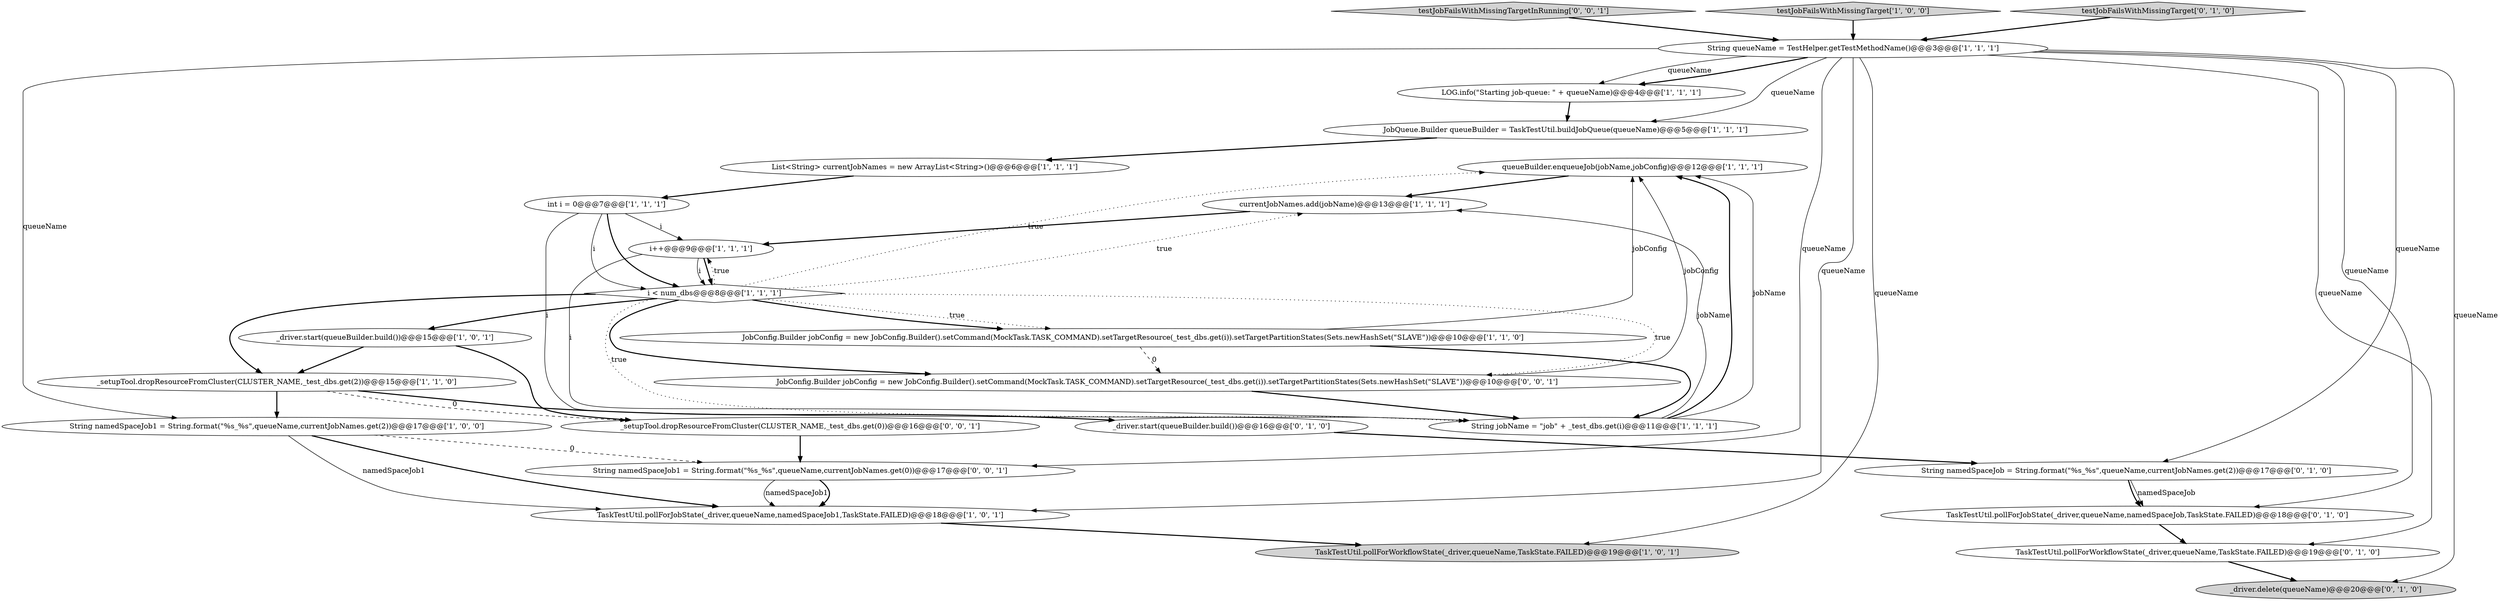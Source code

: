 digraph {
11 [style = filled, label = "queueBuilder.enqueueJob(jobName,jobConfig)@@@12@@@['1', '1', '1']", fillcolor = white, shape = ellipse image = "AAA0AAABBB1BBB"];
22 [style = filled, label = "_driver.start(queueBuilder.build())@@@16@@@['0', '1', '0']", fillcolor = white, shape = ellipse image = "AAA0AAABBB2BBB"];
9 [style = filled, label = "i++@@@9@@@['1', '1', '1']", fillcolor = white, shape = ellipse image = "AAA0AAABBB1BBB"];
6 [style = filled, label = "i < num_dbs@@@8@@@['1', '1', '1']", fillcolor = white, shape = diamond image = "AAA0AAABBB1BBB"];
23 [style = filled, label = "JobConfig.Builder jobConfig = new JobConfig.Builder().setCommand(MockTask.TASK_COMMAND).setTargetResource(_test_dbs.get(i)).setTargetPartitionStates(Sets.newHashSet(\"SLAVE\"))@@@10@@@['0', '0', '1']", fillcolor = white, shape = ellipse image = "AAA0AAABBB3BBB"];
2 [style = filled, label = "TaskTestUtil.pollForWorkflowState(_driver,queueName,TaskState.FAILED)@@@19@@@['1', '0', '1']", fillcolor = lightgray, shape = ellipse image = "AAA0AAABBB1BBB"];
4 [style = filled, label = "String jobName = \"job\" + _test_dbs.get(i)@@@11@@@['1', '1', '1']", fillcolor = white, shape = ellipse image = "AAA0AAABBB1BBB"];
24 [style = filled, label = "_setupTool.dropResourceFromCluster(CLUSTER_NAME,_test_dbs.get(0))@@@16@@@['0', '0', '1']", fillcolor = white, shape = ellipse image = "AAA0AAABBB3BBB"];
25 [style = filled, label = "testJobFailsWithMissingTargetInRunning['0', '0', '1']", fillcolor = lightgray, shape = diamond image = "AAA0AAABBB3BBB"];
26 [style = filled, label = "String namedSpaceJob1 = String.format(\"%s_%s\",queueName,currentJobNames.get(0))@@@17@@@['0', '0', '1']", fillcolor = white, shape = ellipse image = "AAA0AAABBB3BBB"];
18 [style = filled, label = "String namedSpaceJob = String.format(\"%s_%s\",queueName,currentJobNames.get(2))@@@17@@@['0', '1', '0']", fillcolor = white, shape = ellipse image = "AAA0AAABBB2BBB"];
15 [style = filled, label = "testJobFailsWithMissingTarget['1', '0', '0']", fillcolor = lightgray, shape = diamond image = "AAA0AAABBB1BBB"];
0 [style = filled, label = "String queueName = TestHelper.getTestMethodName()@@@3@@@['1', '1', '1']", fillcolor = white, shape = ellipse image = "AAA0AAABBB1BBB"];
16 [style = filled, label = "String namedSpaceJob1 = String.format(\"%s_%s\",queueName,currentJobNames.get(2))@@@17@@@['1', '0', '0']", fillcolor = white, shape = ellipse image = "AAA0AAABBB1BBB"];
17 [style = filled, label = "testJobFailsWithMissingTarget['0', '1', '0']", fillcolor = lightgray, shape = diamond image = "AAA0AAABBB2BBB"];
21 [style = filled, label = "TaskTestUtil.pollForJobState(_driver,queueName,namedSpaceJob,TaskState.FAILED)@@@18@@@['0', '1', '0']", fillcolor = white, shape = ellipse image = "AAA1AAABBB2BBB"];
20 [style = filled, label = "TaskTestUtil.pollForWorkflowState(_driver,queueName,TaskState.FAILED)@@@19@@@['0', '1', '0']", fillcolor = white, shape = ellipse image = "AAA0AAABBB2BBB"];
1 [style = filled, label = "LOG.info(\"Starting job-queue: \" + queueName)@@@4@@@['1', '1', '1']", fillcolor = white, shape = ellipse image = "AAA0AAABBB1BBB"];
7 [style = filled, label = "int i = 0@@@7@@@['1', '1', '1']", fillcolor = white, shape = ellipse image = "AAA0AAABBB1BBB"];
19 [style = filled, label = "_driver.delete(queueName)@@@20@@@['0', '1', '0']", fillcolor = lightgray, shape = ellipse image = "AAA1AAABBB2BBB"];
14 [style = filled, label = "JobConfig.Builder jobConfig = new JobConfig.Builder().setCommand(MockTask.TASK_COMMAND).setTargetResource(_test_dbs.get(i)).setTargetPartitionStates(Sets.newHashSet(\"SLAVE\"))@@@10@@@['1', '1', '0']", fillcolor = white, shape = ellipse image = "AAA0AAABBB1BBB"];
13 [style = filled, label = "currentJobNames.add(jobName)@@@13@@@['1', '1', '1']", fillcolor = white, shape = ellipse image = "AAA0AAABBB1BBB"];
5 [style = filled, label = "List<String> currentJobNames = new ArrayList<String>()@@@6@@@['1', '1', '1']", fillcolor = white, shape = ellipse image = "AAA0AAABBB1BBB"];
8 [style = filled, label = "JobQueue.Builder queueBuilder = TaskTestUtil.buildJobQueue(queueName)@@@5@@@['1', '1', '1']", fillcolor = white, shape = ellipse image = "AAA0AAABBB1BBB"];
3 [style = filled, label = "_setupTool.dropResourceFromCluster(CLUSTER_NAME,_test_dbs.get(2))@@@15@@@['1', '1', '0']", fillcolor = white, shape = ellipse image = "AAA0AAABBB1BBB"];
10 [style = filled, label = "_driver.start(queueBuilder.build())@@@15@@@['1', '0', '1']", fillcolor = white, shape = ellipse image = "AAA0AAABBB1BBB"];
12 [style = filled, label = "TaskTestUtil.pollForJobState(_driver,queueName,namedSpaceJob1,TaskState.FAILED)@@@18@@@['1', '0', '1']", fillcolor = white, shape = ellipse image = "AAA0AAABBB1BBB"];
6->23 [style = dotted, label="true"];
7->9 [style = solid, label="i"];
7->6 [style = solid, label="i"];
5->7 [style = bold, label=""];
0->18 [style = solid, label="queueName"];
10->24 [style = bold, label=""];
8->5 [style = bold, label=""];
0->1 [style = solid, label="queueName"];
0->16 [style = solid, label="queueName"];
0->20 [style = solid, label="queueName"];
7->4 [style = solid, label="i"];
4->13 [style = solid, label="jobName"];
0->8 [style = solid, label="queueName"];
4->11 [style = bold, label=""];
12->2 [style = bold, label=""];
1->8 [style = bold, label=""];
7->6 [style = bold, label=""];
3->24 [style = dashed, label="0"];
6->14 [style = dotted, label="true"];
26->12 [style = solid, label="namedSpaceJob1"];
9->6 [style = solid, label="i"];
0->1 [style = bold, label=""];
10->3 [style = bold, label=""];
20->19 [style = bold, label=""];
16->12 [style = solid, label="namedSpaceJob1"];
6->10 [style = bold, label=""];
9->4 [style = solid, label="i"];
9->6 [style = bold, label=""];
16->12 [style = bold, label=""];
6->13 [style = dotted, label="true"];
16->26 [style = dashed, label="0"];
0->19 [style = solid, label="queueName"];
6->4 [style = dotted, label="true"];
15->0 [style = bold, label=""];
6->14 [style = bold, label=""];
21->20 [style = bold, label=""];
0->21 [style = solid, label="queueName"];
6->3 [style = bold, label=""];
11->13 [style = bold, label=""];
18->21 [style = solid, label="namedSpaceJob"];
22->18 [style = bold, label=""];
18->21 [style = bold, label=""];
0->2 [style = solid, label="queueName"];
26->12 [style = bold, label=""];
25->0 [style = bold, label=""];
6->9 [style = dotted, label="true"];
4->11 [style = solid, label="jobName"];
3->22 [style = bold, label=""];
13->9 [style = bold, label=""];
3->16 [style = bold, label=""];
14->4 [style = bold, label=""];
0->26 [style = solid, label="queueName"];
17->0 [style = bold, label=""];
6->23 [style = bold, label=""];
23->4 [style = bold, label=""];
24->26 [style = bold, label=""];
14->23 [style = dashed, label="0"];
0->12 [style = solid, label="queueName"];
23->11 [style = solid, label="jobConfig"];
6->11 [style = dotted, label="true"];
14->11 [style = solid, label="jobConfig"];
}

